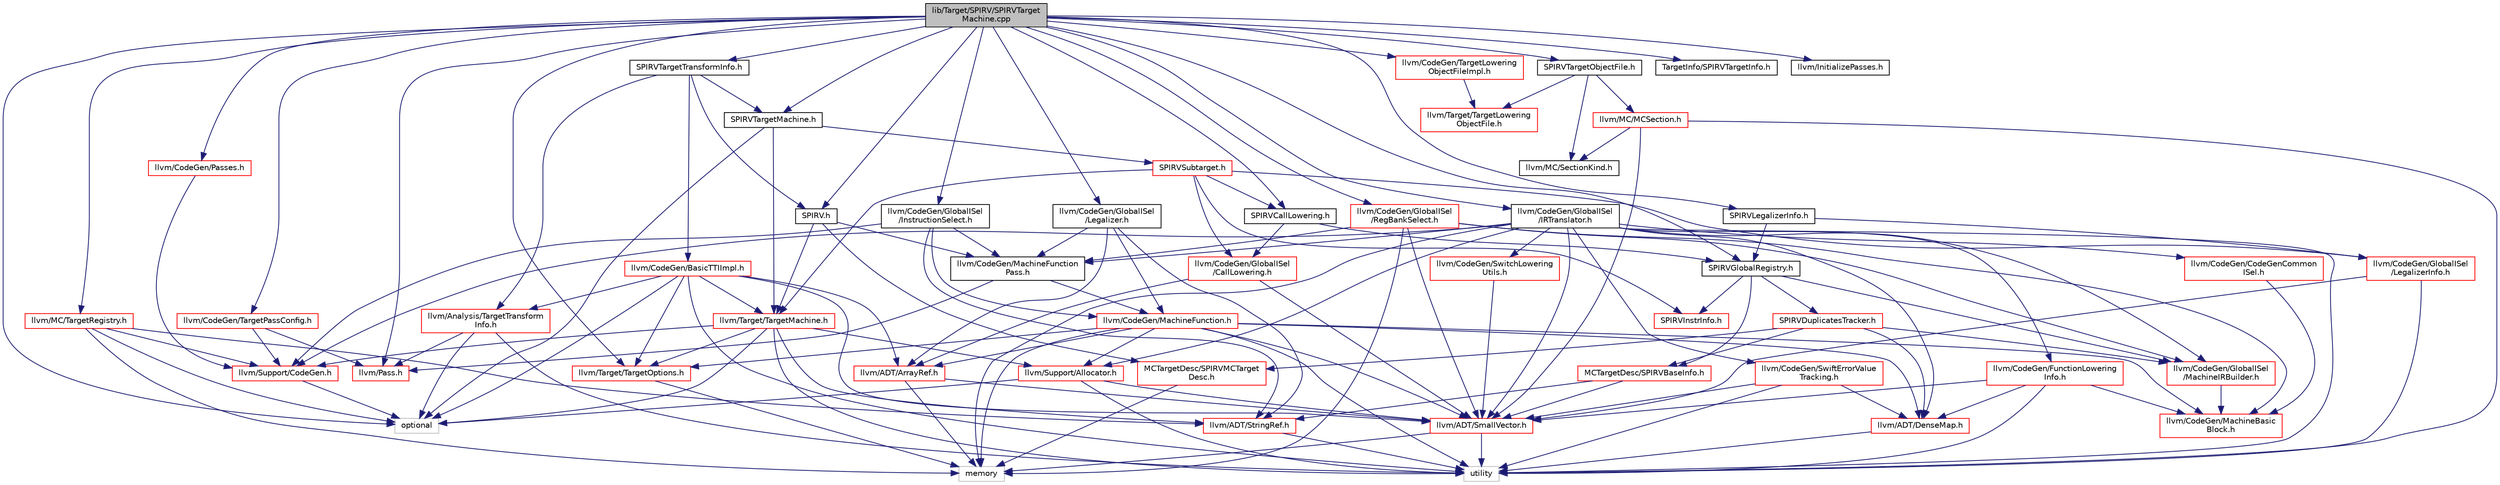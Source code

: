 digraph "lib/Target/SPIRV/SPIRVTargetMachine.cpp"
{
 // LATEX_PDF_SIZE
  bgcolor="transparent";
  edge [fontname="Helvetica",fontsize="10",labelfontname="Helvetica",labelfontsize="10"];
  node [fontname="Helvetica",fontsize="10",shape=record];
  Node1 [label="lib/Target/SPIRV/SPIRVTarget\lMachine.cpp",height=0.2,width=0.4,color="black", fillcolor="grey75", style="filled", fontcolor="black",tooltip=" "];
  Node1 -> Node2 [color="midnightblue",fontsize="10",style="solid",fontname="Helvetica"];
  Node2 [label="SPIRVTargetMachine.h",height=0.2,width=0.4,color="black",URL="$SPIRVTargetMachine_8h.html",tooltip=" "];
  Node2 -> Node3 [color="midnightblue",fontsize="10",style="solid",fontname="Helvetica"];
  Node3 [label="SPIRVSubtarget.h",height=0.2,width=0.4,color="red",URL="$SPIRVSubtarget_8h.html",tooltip=" "];
  Node3 -> Node4 [color="midnightblue",fontsize="10",style="solid",fontname="Helvetica"];
  Node4 [label="SPIRVCallLowering.h",height=0.2,width=0.4,color="black",URL="$SPIRVCallLowering_8h.html",tooltip=" "];
  Node4 -> Node5 [color="midnightblue",fontsize="10",style="solid",fontname="Helvetica"];
  Node5 [label="SPIRVGlobalRegistry.h",height=0.2,width=0.4,color="black",URL="$SPIRVGlobalRegistry_8h.html",tooltip=" "];
  Node5 -> Node6 [color="midnightblue",fontsize="10",style="solid",fontname="Helvetica"];
  Node6 [label="MCTargetDesc/SPIRVBaseInfo.h",height=0.2,width=0.4,color="red",URL="$SPIRVBaseInfo_8h.html",tooltip=" "];
  Node6 -> Node7 [color="midnightblue",fontsize="10",style="solid",fontname="Helvetica"];
  Node7 [label="llvm/ADT/SmallVector.h",height=0.2,width=0.4,color="red",URL="$SmallVector_8h.html",tooltip=" "];
  Node7 -> Node23 [color="midnightblue",fontsize="10",style="solid",fontname="Helvetica"];
  Node23 [label="memory",height=0.2,width=0.4,color="grey75",tooltip=" "];
  Node7 -> Node13 [color="midnightblue",fontsize="10",style="solid",fontname="Helvetica"];
  Node13 [label="utility",height=0.2,width=0.4,color="grey75",tooltip=" "];
  Node6 -> Node25 [color="midnightblue",fontsize="10",style="solid",fontname="Helvetica"];
  Node25 [label="llvm/ADT/StringRef.h",height=0.2,width=0.4,color="red",URL="$StringRef_8h.html",tooltip=" "];
  Node25 -> Node13 [color="midnightblue",fontsize="10",style="solid",fontname="Helvetica"];
  Node5 -> Node37 [color="midnightblue",fontsize="10",style="solid",fontname="Helvetica"];
  Node37 [label="SPIRVDuplicatesTracker.h",height=0.2,width=0.4,color="red",URL="$SPIRVDuplicatesTracker_8h.html",tooltip=" "];
  Node37 -> Node6 [color="midnightblue",fontsize="10",style="solid",fontname="Helvetica"];
  Node37 -> Node38 [color="midnightblue",fontsize="10",style="solid",fontname="Helvetica"];
  Node38 [label="MCTargetDesc/SPIRVMCTarget\lDesc.h",height=0.2,width=0.4,color="red",URL="$SPIRVMCTargetDesc_8h.html",tooltip=" "];
  Node38 -> Node23 [color="midnightblue",fontsize="10",style="solid",fontname="Helvetica"];
  Node37 -> Node47 [color="midnightblue",fontsize="10",style="solid",fontname="Helvetica"];
  Node47 [label="llvm/ADT/DenseMap.h",height=0.2,width=0.4,color="red",URL="$DenseMap_8h.html",tooltip=" "];
  Node47 -> Node13 [color="midnightblue",fontsize="10",style="solid",fontname="Helvetica"];
  Node37 -> Node60 [color="midnightblue",fontsize="10",style="solid",fontname="Helvetica"];
  Node60 [label="llvm/CodeGen/GlobalISel\l/MachineIRBuilder.h",height=0.2,width=0.4,color="red",URL="$MachineIRBuilder_8h.html",tooltip=" "];
  Node60 -> Node82 [color="midnightblue",fontsize="10",style="solid",fontname="Helvetica"];
  Node82 [label="llvm/CodeGen/MachineBasic\lBlock.h",height=0.2,width=0.4,color="red",URL="$MachineBasicBlock_8h.html",tooltip=" "];
  Node5 -> Node257 [color="midnightblue",fontsize="10",style="solid",fontname="Helvetica"];
  Node257 [label="SPIRVInstrInfo.h",height=0.2,width=0.4,color="red",URL="$SPIRVInstrInfo_8h.html",tooltip=" "];
  Node5 -> Node60 [color="midnightblue",fontsize="10",style="solid",fontname="Helvetica"];
  Node4 -> Node269 [color="midnightblue",fontsize="10",style="solid",fontname="Helvetica"];
  Node269 [label="llvm/CodeGen/GlobalISel\l/CallLowering.h",height=0.2,width=0.4,color="red",URL="$CallLowering_8h.html",tooltip=" "];
  Node269 -> Node64 [color="midnightblue",fontsize="10",style="solid",fontname="Helvetica"];
  Node64 [label="llvm/ADT/ArrayRef.h",height=0.2,width=0.4,color="red",URL="$ArrayRef_8h.html",tooltip=" "];
  Node64 -> Node7 [color="midnightblue",fontsize="10",style="solid",fontname="Helvetica"];
  Node64 -> Node23 [color="midnightblue",fontsize="10",style="solid",fontname="Helvetica"];
  Node269 -> Node7 [color="midnightblue",fontsize="10",style="solid",fontname="Helvetica"];
  Node3 -> Node257 [color="midnightblue",fontsize="10",style="solid",fontname="Helvetica"];
  Node3 -> Node269 [color="midnightblue",fontsize="10",style="solid",fontname="Helvetica"];
  Node3 -> Node300 [color="midnightblue",fontsize="10",style="solid",fontname="Helvetica"];
  Node300 [label="llvm/CodeGen/GlobalISel\l/LegalizerInfo.h",height=0.2,width=0.4,color="red",URL="$LegalizerInfo_8h.html",tooltip=" "];
  Node300 -> Node7 [color="midnightblue",fontsize="10",style="solid",fontname="Helvetica"];
  Node300 -> Node13 [color="midnightblue",fontsize="10",style="solid",fontname="Helvetica"];
  Node3 -> Node304 [color="midnightblue",fontsize="10",style="solid",fontname="Helvetica"];
  Node304 [label="llvm/Target/TargetMachine.h",height=0.2,width=0.4,color="red",URL="$Target_2TargetMachine_8h.html",tooltip=" "];
  Node304 -> Node25 [color="midnightblue",fontsize="10",style="solid",fontname="Helvetica"];
  Node304 -> Node147 [color="midnightblue",fontsize="10",style="solid",fontname="Helvetica"];
  Node147 [label="llvm/Support/Allocator.h",height=0.2,width=0.4,color="red",URL="$Allocator_8h.html",tooltip=" "];
  Node147 -> Node7 [color="midnightblue",fontsize="10",style="solid",fontname="Helvetica"];
  Node147 -> Node32 [color="midnightblue",fontsize="10",style="solid",fontname="Helvetica"];
  Node32 [label="optional",height=0.2,width=0.4,color="grey75",tooltip=" "];
  Node147 -> Node13 [color="midnightblue",fontsize="10",style="solid",fontname="Helvetica"];
  Node304 -> Node176 [color="midnightblue",fontsize="10",style="solid",fontname="Helvetica"];
  Node176 [label="llvm/Support/CodeGen.h",height=0.2,width=0.4,color="red",URL="$CodeGen_8h.html",tooltip=" "];
  Node176 -> Node32 [color="midnightblue",fontsize="10",style="solid",fontname="Helvetica"];
  Node304 -> Node159 [color="midnightblue",fontsize="10",style="solid",fontname="Helvetica"];
  Node159 [label="llvm/Target/TargetOptions.h",height=0.2,width=0.4,color="red",URL="$TargetOptions_8h.html",tooltip=" "];
  Node159 -> Node23 [color="midnightblue",fontsize="10",style="solid",fontname="Helvetica"];
  Node304 -> Node32 [color="midnightblue",fontsize="10",style="solid",fontname="Helvetica"];
  Node304 -> Node13 [color="midnightblue",fontsize="10",style="solid",fontname="Helvetica"];
  Node2 -> Node304 [color="midnightblue",fontsize="10",style="solid",fontname="Helvetica"];
  Node2 -> Node32 [color="midnightblue",fontsize="10",style="solid",fontname="Helvetica"];
  Node1 -> Node308 [color="midnightblue",fontsize="10",style="solid",fontname="Helvetica"];
  Node308 [label="SPIRV.h",height=0.2,width=0.4,color="black",URL="$SPIRV_8h.html",tooltip=" "];
  Node308 -> Node38 [color="midnightblue",fontsize="10",style="solid",fontname="Helvetica"];
  Node308 -> Node266 [color="midnightblue",fontsize="10",style="solid",fontname="Helvetica"];
  Node266 [label="llvm/CodeGen/MachineFunction\lPass.h",height=0.2,width=0.4,color="black",URL="$MachineFunctionPass_8h.html",tooltip=" "];
  Node266 -> Node63 [color="midnightblue",fontsize="10",style="solid",fontname="Helvetica"];
  Node63 [label="llvm/CodeGen/MachineFunction.h",height=0.2,width=0.4,color="red",URL="$MachineFunction_8h.html",tooltip=" "];
  Node63 -> Node64 [color="midnightblue",fontsize="10",style="solid",fontname="Helvetica"];
  Node63 -> Node47 [color="midnightblue",fontsize="10",style="solid",fontname="Helvetica"];
  Node63 -> Node7 [color="midnightblue",fontsize="10",style="solid",fontname="Helvetica"];
  Node63 -> Node82 [color="midnightblue",fontsize="10",style="solid",fontname="Helvetica"];
  Node63 -> Node147 [color="midnightblue",fontsize="10",style="solid",fontname="Helvetica"];
  Node63 -> Node159 [color="midnightblue",fontsize="10",style="solid",fontname="Helvetica"];
  Node63 -> Node23 [color="midnightblue",fontsize="10",style="solid",fontname="Helvetica"];
  Node63 -> Node13 [color="midnightblue",fontsize="10",style="solid",fontname="Helvetica"];
  Node266 -> Node250 [color="midnightblue",fontsize="10",style="solid",fontname="Helvetica"];
  Node250 [label="llvm/Pass.h",height=0.2,width=0.4,color="red",URL="$Pass_8h.html",tooltip=" "];
  Node308 -> Node304 [color="midnightblue",fontsize="10",style="solid",fontname="Helvetica"];
  Node1 -> Node4 [color="midnightblue",fontsize="10",style="solid",fontname="Helvetica"];
  Node1 -> Node5 [color="midnightblue",fontsize="10",style="solid",fontname="Helvetica"];
  Node1 -> Node309 [color="midnightblue",fontsize="10",style="solid",fontname="Helvetica"];
  Node309 [label="SPIRVLegalizerInfo.h",height=0.2,width=0.4,color="black",URL="$SPIRVLegalizerInfo_8h.html",tooltip=" "];
  Node309 -> Node5 [color="midnightblue",fontsize="10",style="solid",fontname="Helvetica"];
  Node309 -> Node300 [color="midnightblue",fontsize="10",style="solid",fontname="Helvetica"];
  Node1 -> Node310 [color="midnightblue",fontsize="10",style="solid",fontname="Helvetica"];
  Node310 [label="SPIRVTargetObjectFile.h",height=0.2,width=0.4,color="black",URL="$SPIRVTargetObjectFile_8h.html",tooltip=" "];
  Node310 -> Node248 [color="midnightblue",fontsize="10",style="solid",fontname="Helvetica"];
  Node248 [label="llvm/MC/MCSection.h",height=0.2,width=0.4,color="red",URL="$MCSection_8h.html",tooltip=" "];
  Node248 -> Node7 [color="midnightblue",fontsize="10",style="solid",fontname="Helvetica"];
  Node248 -> Node249 [color="midnightblue",fontsize="10",style="solid",fontname="Helvetica"];
  Node249 [label="llvm/MC/SectionKind.h",height=0.2,width=0.4,color="black",URL="$SectionKind_8h.html",tooltip=" "];
  Node248 -> Node13 [color="midnightblue",fontsize="10",style="solid",fontname="Helvetica"];
  Node310 -> Node249 [color="midnightblue",fontsize="10",style="solid",fontname="Helvetica"];
  Node310 -> Node311 [color="midnightblue",fontsize="10",style="solid",fontname="Helvetica"];
  Node311 [label="llvm/Target/TargetLowering\lObjectFile.h",height=0.2,width=0.4,color="red",URL="$TargetLoweringObjectFile_8h.html",tooltip=" "];
  Node1 -> Node315 [color="midnightblue",fontsize="10",style="solid",fontname="Helvetica"];
  Node315 [label="SPIRVTargetTransformInfo.h",height=0.2,width=0.4,color="black",URL="$SPIRVTargetTransformInfo_8h.html",tooltip=" "];
  Node315 -> Node308 [color="midnightblue",fontsize="10",style="solid",fontname="Helvetica"];
  Node315 -> Node2 [color="midnightblue",fontsize="10",style="solid",fontname="Helvetica"];
  Node315 -> Node316 [color="midnightblue",fontsize="10",style="solid",fontname="Helvetica"];
  Node316 [label="llvm/Analysis/TargetTransform\lInfo.h",height=0.2,width=0.4,color="red",URL="$TargetTransformInfo_8h.html",tooltip=" "];
  Node316 -> Node250 [color="midnightblue",fontsize="10",style="solid",fontname="Helvetica"];
  Node316 -> Node32 [color="midnightblue",fontsize="10",style="solid",fontname="Helvetica"];
  Node316 -> Node13 [color="midnightblue",fontsize="10",style="solid",fontname="Helvetica"];
  Node315 -> Node318 [color="midnightblue",fontsize="10",style="solid",fontname="Helvetica"];
  Node318 [label="llvm/CodeGen/BasicTTIImpl.h",height=0.2,width=0.4,color="red",URL="$BasicTTIImpl_8h.html",tooltip=" "];
  Node318 -> Node64 [color="midnightblue",fontsize="10",style="solid",fontname="Helvetica"];
  Node318 -> Node7 [color="midnightblue",fontsize="10",style="solid",fontname="Helvetica"];
  Node318 -> Node316 [color="midnightblue",fontsize="10",style="solid",fontname="Helvetica"];
  Node318 -> Node304 [color="midnightblue",fontsize="10",style="solid",fontname="Helvetica"];
  Node318 -> Node159 [color="midnightblue",fontsize="10",style="solid",fontname="Helvetica"];
  Node318 -> Node32 [color="midnightblue",fontsize="10",style="solid",fontname="Helvetica"];
  Node318 -> Node13 [color="midnightblue",fontsize="10",style="solid",fontname="Helvetica"];
  Node1 -> Node337 [color="midnightblue",fontsize="10",style="solid",fontname="Helvetica"];
  Node337 [label="TargetInfo/SPIRVTargetInfo.h",height=0.2,width=0.4,color="black",URL="$SPIRVTargetInfo_8h.html",tooltip=" "];
  Node1 -> Node338 [color="midnightblue",fontsize="10",style="solid",fontname="Helvetica"];
  Node338 [label="llvm/CodeGen/GlobalISel\l/IRTranslator.h",height=0.2,width=0.4,color="black",URL="$IRTranslator_8h.html",tooltip=" "];
  Node338 -> Node47 [color="midnightblue",fontsize="10",style="solid",fontname="Helvetica"];
  Node338 -> Node7 [color="midnightblue",fontsize="10",style="solid",fontname="Helvetica"];
  Node338 -> Node339 [color="midnightblue",fontsize="10",style="solid",fontname="Helvetica"];
  Node339 [label="llvm/CodeGen/CodeGenCommon\lISel.h",height=0.2,width=0.4,color="red",URL="$CodeGenCommonISel_8h.html",tooltip=" "];
  Node339 -> Node82 [color="midnightblue",fontsize="10",style="solid",fontname="Helvetica"];
  Node338 -> Node340 [color="midnightblue",fontsize="10",style="solid",fontname="Helvetica"];
  Node340 [label="llvm/CodeGen/FunctionLowering\lInfo.h",height=0.2,width=0.4,color="red",URL="$FunctionLoweringInfo_8h.html",tooltip=" "];
  Node340 -> Node47 [color="midnightblue",fontsize="10",style="solid",fontname="Helvetica"];
  Node340 -> Node7 [color="midnightblue",fontsize="10",style="solid",fontname="Helvetica"];
  Node340 -> Node82 [color="midnightblue",fontsize="10",style="solid",fontname="Helvetica"];
  Node340 -> Node13 [color="midnightblue",fontsize="10",style="solid",fontname="Helvetica"];
  Node338 -> Node60 [color="midnightblue",fontsize="10",style="solid",fontname="Helvetica"];
  Node338 -> Node266 [color="midnightblue",fontsize="10",style="solid",fontname="Helvetica"];
  Node338 -> Node342 [color="midnightblue",fontsize="10",style="solid",fontname="Helvetica"];
  Node342 [label="llvm/CodeGen/SwiftErrorValue\lTracking.h",height=0.2,width=0.4,color="red",URL="$SwiftErrorValueTracking_8h.html",tooltip=" "];
  Node342 -> Node47 [color="midnightblue",fontsize="10",style="solid",fontname="Helvetica"];
  Node342 -> Node7 [color="midnightblue",fontsize="10",style="solid",fontname="Helvetica"];
  Node342 -> Node13 [color="midnightblue",fontsize="10",style="solid",fontname="Helvetica"];
  Node338 -> Node343 [color="midnightblue",fontsize="10",style="solid",fontname="Helvetica"];
  Node343 [label="llvm/CodeGen/SwitchLowering\lUtils.h",height=0.2,width=0.4,color="red",URL="$SwitchLoweringUtils_8h.html",tooltip=" "];
  Node343 -> Node7 [color="midnightblue",fontsize="10",style="solid",fontname="Helvetica"];
  Node338 -> Node147 [color="midnightblue",fontsize="10",style="solid",fontname="Helvetica"];
  Node338 -> Node176 [color="midnightblue",fontsize="10",style="solid",fontname="Helvetica"];
  Node338 -> Node23 [color="midnightblue",fontsize="10",style="solid",fontname="Helvetica"];
  Node338 -> Node13 [color="midnightblue",fontsize="10",style="solid",fontname="Helvetica"];
  Node1 -> Node344 [color="midnightblue",fontsize="10",style="solid",fontname="Helvetica"];
  Node344 [label="llvm/CodeGen/GlobalISel\l/InstructionSelect.h",height=0.2,width=0.4,color="black",URL="$InstructionSelect_8h.html",tooltip=" "];
  Node344 -> Node25 [color="midnightblue",fontsize="10",style="solid",fontname="Helvetica"];
  Node344 -> Node63 [color="midnightblue",fontsize="10",style="solid",fontname="Helvetica"];
  Node344 -> Node266 [color="midnightblue",fontsize="10",style="solid",fontname="Helvetica"];
  Node344 -> Node176 [color="midnightblue",fontsize="10",style="solid",fontname="Helvetica"];
  Node1 -> Node345 [color="midnightblue",fontsize="10",style="solid",fontname="Helvetica"];
  Node345 [label="llvm/CodeGen/GlobalISel\l/Legalizer.h",height=0.2,width=0.4,color="black",URL="$Legalizer_8h.html",tooltip=" "];
  Node345 -> Node64 [color="midnightblue",fontsize="10",style="solid",fontname="Helvetica"];
  Node345 -> Node25 [color="midnightblue",fontsize="10",style="solid",fontname="Helvetica"];
  Node345 -> Node63 [color="midnightblue",fontsize="10",style="solid",fontname="Helvetica"];
  Node345 -> Node266 [color="midnightblue",fontsize="10",style="solid",fontname="Helvetica"];
  Node1 -> Node346 [color="midnightblue",fontsize="10",style="solid",fontname="Helvetica"];
  Node346 [label="llvm/CodeGen/GlobalISel\l/RegBankSelect.h",height=0.2,width=0.4,color="red",URL="$RegBankSelect_8h.html",tooltip=" "];
  Node346 -> Node7 [color="midnightblue",fontsize="10",style="solid",fontname="Helvetica"];
  Node346 -> Node60 [color="midnightblue",fontsize="10",style="solid",fontname="Helvetica"];
  Node346 -> Node82 [color="midnightblue",fontsize="10",style="solid",fontname="Helvetica"];
  Node346 -> Node266 [color="midnightblue",fontsize="10",style="solid",fontname="Helvetica"];
  Node346 -> Node23 [color="midnightblue",fontsize="10",style="solid",fontname="Helvetica"];
  Node1 -> Node200 [color="midnightblue",fontsize="10",style="solid",fontname="Helvetica"];
  Node200 [label="llvm/CodeGen/Passes.h",height=0.2,width=0.4,color="red",URL="$CodeGen_2Passes_8h.html",tooltip=" "];
  Node200 -> Node176 [color="midnightblue",fontsize="10",style="solid",fontname="Helvetica"];
  Node1 -> Node349 [color="midnightblue",fontsize="10",style="solid",fontname="Helvetica"];
  Node349 [label="llvm/CodeGen/TargetLowering\lObjectFileImpl.h",height=0.2,width=0.4,color="red",URL="$TargetLoweringObjectFileImpl_8h.html",tooltip=" "];
  Node349 -> Node311 [color="midnightblue",fontsize="10",style="solid",fontname="Helvetica"];
  Node1 -> Node350 [color="midnightblue",fontsize="10",style="solid",fontname="Helvetica"];
  Node350 [label="llvm/CodeGen/TargetPassConfig.h",height=0.2,width=0.4,color="red",URL="$TargetPassConfig_8h.html",tooltip=" "];
  Node350 -> Node250 [color="midnightblue",fontsize="10",style="solid",fontname="Helvetica"];
  Node350 -> Node176 [color="midnightblue",fontsize="10",style="solid",fontname="Helvetica"];
  Node1 -> Node351 [color="midnightblue",fontsize="10",style="solid",fontname="Helvetica"];
  Node351 [label="llvm/InitializePasses.h",height=0.2,width=0.4,color="black",URL="$InitializePasses_8h.html",tooltip=" "];
  Node1 -> Node352 [color="midnightblue",fontsize="10",style="solid",fontname="Helvetica"];
  Node352 [label="llvm/MC/TargetRegistry.h",height=0.2,width=0.4,color="red",URL="$TargetRegistry_8h.html",tooltip=" "];
  Node352 -> Node25 [color="midnightblue",fontsize="10",style="solid",fontname="Helvetica"];
  Node352 -> Node176 [color="midnightblue",fontsize="10",style="solid",fontname="Helvetica"];
  Node352 -> Node23 [color="midnightblue",fontsize="10",style="solid",fontname="Helvetica"];
  Node352 -> Node32 [color="midnightblue",fontsize="10",style="solid",fontname="Helvetica"];
  Node1 -> Node250 [color="midnightblue",fontsize="10",style="solid",fontname="Helvetica"];
  Node1 -> Node159 [color="midnightblue",fontsize="10",style="solid",fontname="Helvetica"];
  Node1 -> Node32 [color="midnightblue",fontsize="10",style="solid",fontname="Helvetica"];
}
